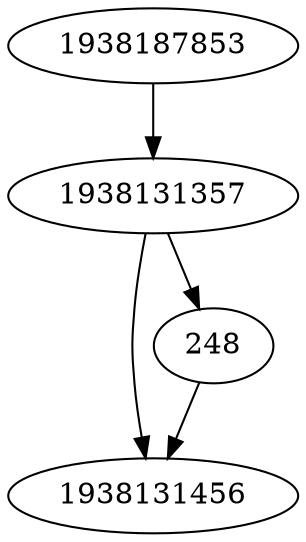 strict digraph  {
1938131456;
248;
1938187853;
1938131357;
248 -> 1938131456;
1938187853 -> 1938131357;
1938131357 -> 1938131456;
1938131357 -> 248;
}
